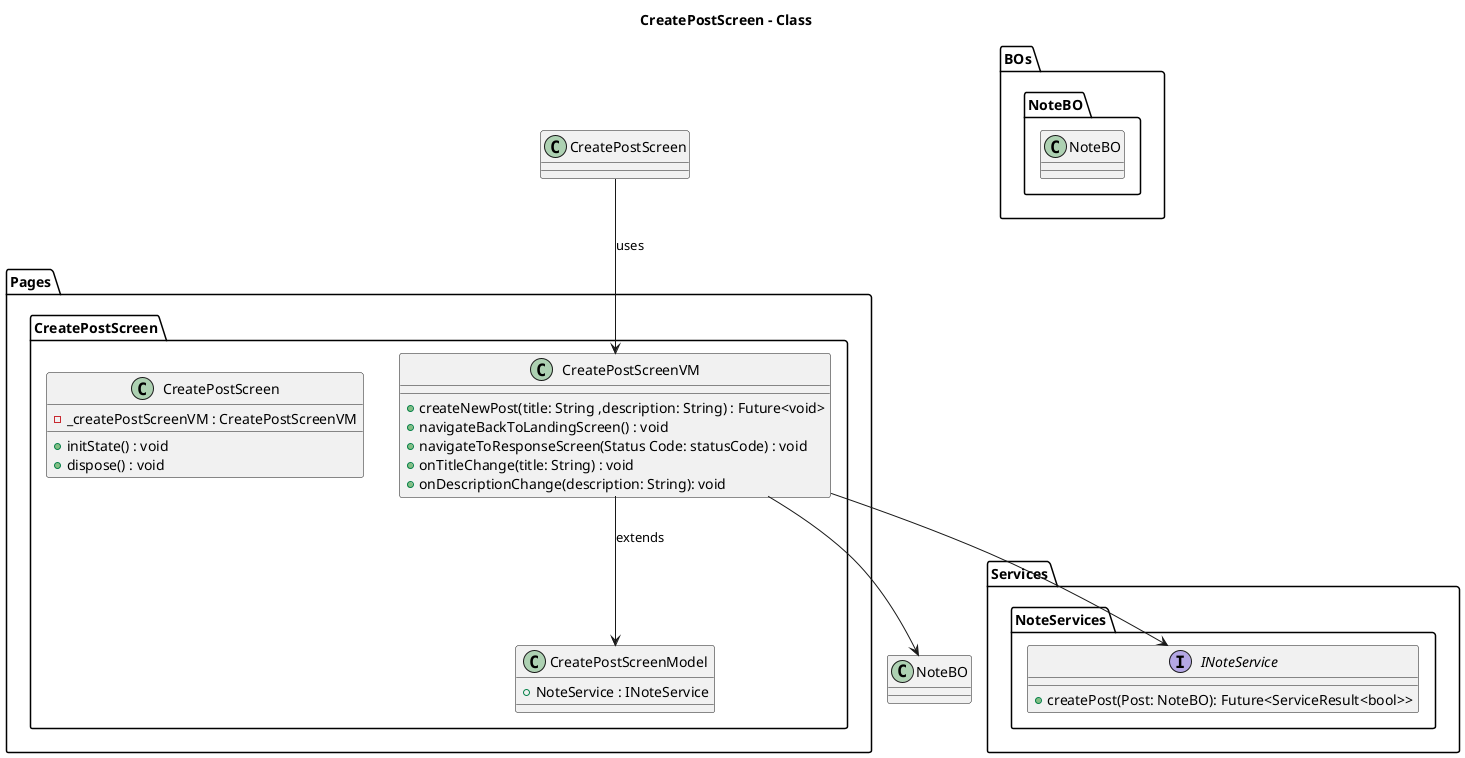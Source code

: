 @startuml CreatePostScreen - Class

title **CreatePostScreen - Class**

package Pages{
    package CreatePostScreen{
        class CreatePostScreenModel{
            + NoteService : INoteService
        }
        class CreatePostScreenVM{
            + createNewPost(title: String ,description: String) : Future<void>
            + navigateBackToLandingScreen() : void
            + navigateToResponseScreen(Status Code: statusCode) : void
            + onTitleChange(title: String) : void
            + onDescriptionChange(description: String): void
        }
        class CreatePostScreen{
            - _createPostScreenVM : CreatePostScreenVM
            + initState() : void
            + dispose() : void
        }
    }
}

package Services{
    package NoteServices{
        interface INoteService{
            + createPost(Post: NoteBO): Future<ServiceResult<bool>>
        }
    }
}

package BOs{
    package NoteBO{
        class NoteBO{
        }
    }
}

CreatePostScreenVM --> NoteBO 
CreatePostScreenVM --> INoteService 
CreatePostScreenVM --> CreatePostScreenModel : extends
CreatePostScreen --> CreatePostScreenVM : uses
@enduml